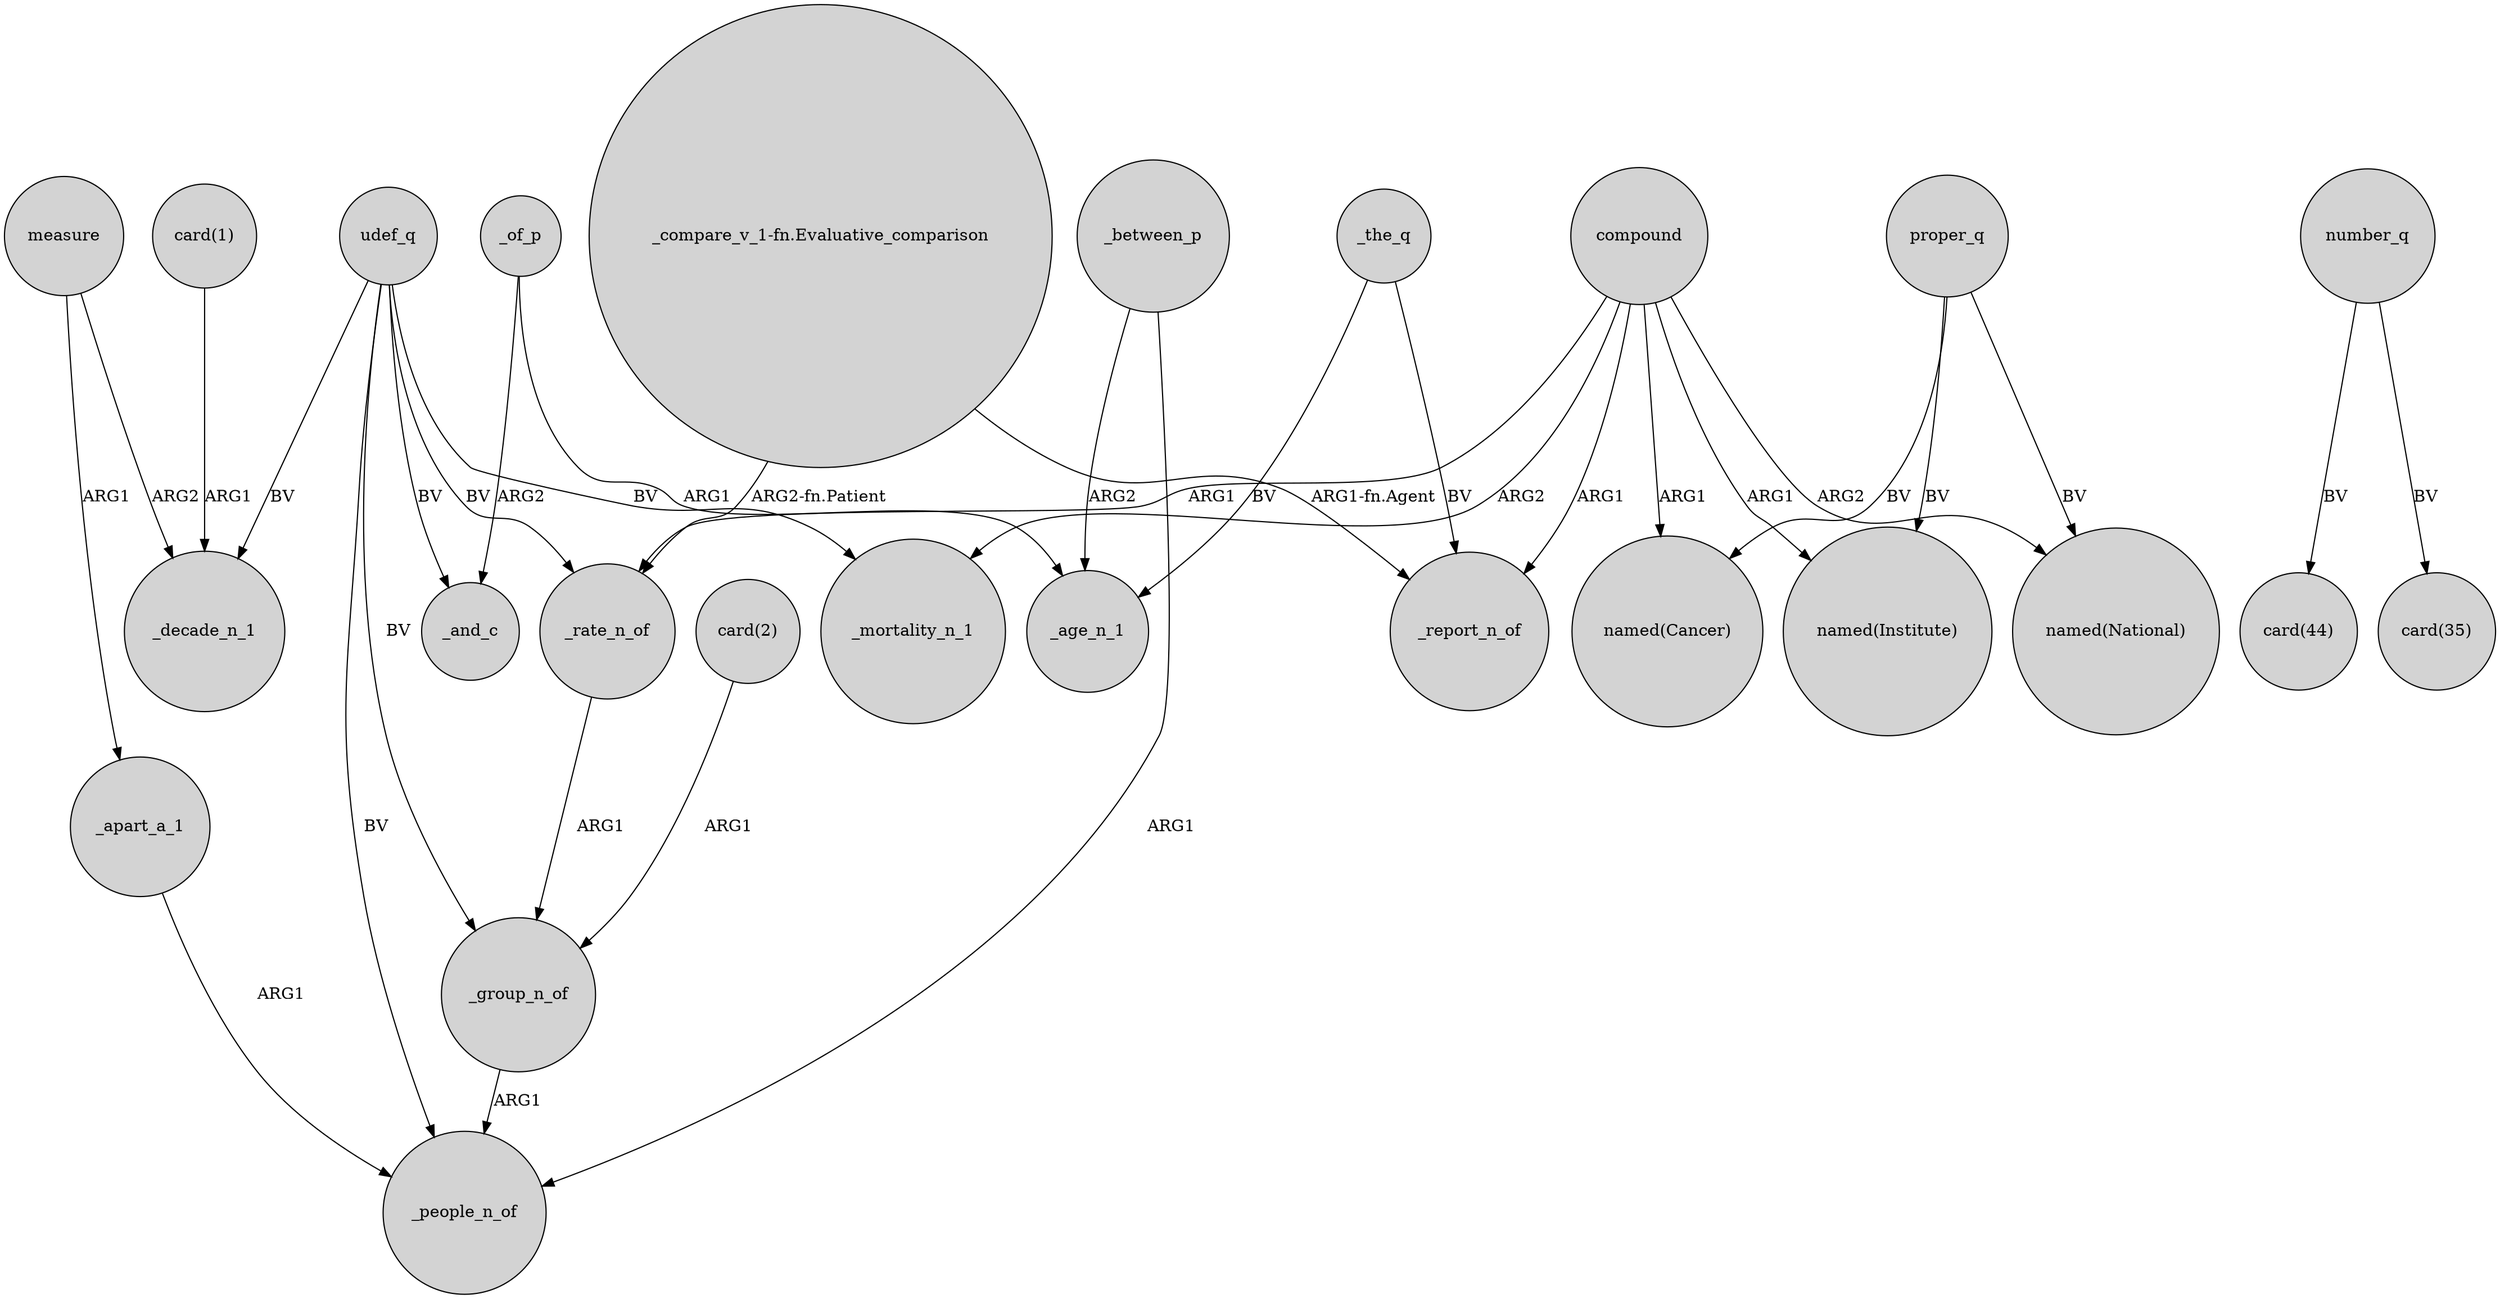 digraph {
	node [shape=circle style=filled]
	compound -> _report_n_of [label=ARG1]
	measure -> _decade_n_1 [label=ARG2]
	proper_q -> "named(Cancer)" [label=BV]
	proper_q -> "named(Institute)" [label=BV]
	measure -> _apart_a_1 [label=ARG1]
	compound -> _rate_n_of [label=ARG1]
	_of_p -> _and_c [label=ARG2]
	number_q -> "card(44)" [label=BV]
	udef_q -> _rate_n_of [label=BV]
	_group_n_of -> _people_n_of [label=ARG1]
	"_compare_v_1-fn.Evaluative_comparison" -> _rate_n_of [label="ARG2-fn.Patient"]
	compound -> "named(Institute)" [label=ARG1]
	_apart_a_1 -> _people_n_of [label=ARG1]
	"_compare_v_1-fn.Evaluative_comparison" -> _report_n_of [label="ARG1-fn.Agent"]
	compound -> "named(National)" [label=ARG2]
	udef_q -> _people_n_of [label=BV]
	_rate_n_of -> _group_n_of [label=ARG1]
	_the_q -> _report_n_of [label=BV]
	udef_q -> _mortality_n_1 [label=BV]
	_of_p -> _age_n_1 [label=ARG1]
	number_q -> "card(35)" [label=BV]
	proper_q -> "named(National)" [label=BV]
	_between_p -> _age_n_1 [label=ARG2]
	"card(2)" -> _group_n_of [label=ARG1]
	udef_q -> _and_c [label=BV]
	udef_q -> _group_n_of [label=BV]
	compound -> "named(Cancer)" [label=ARG1]
	_between_p -> _people_n_of [label=ARG1]
	udef_q -> _decade_n_1 [label=BV]
	"card(1)" -> _decade_n_1 [label=ARG1]
	compound -> _mortality_n_1 [label=ARG2]
	_the_q -> _age_n_1 [label=BV]
}
